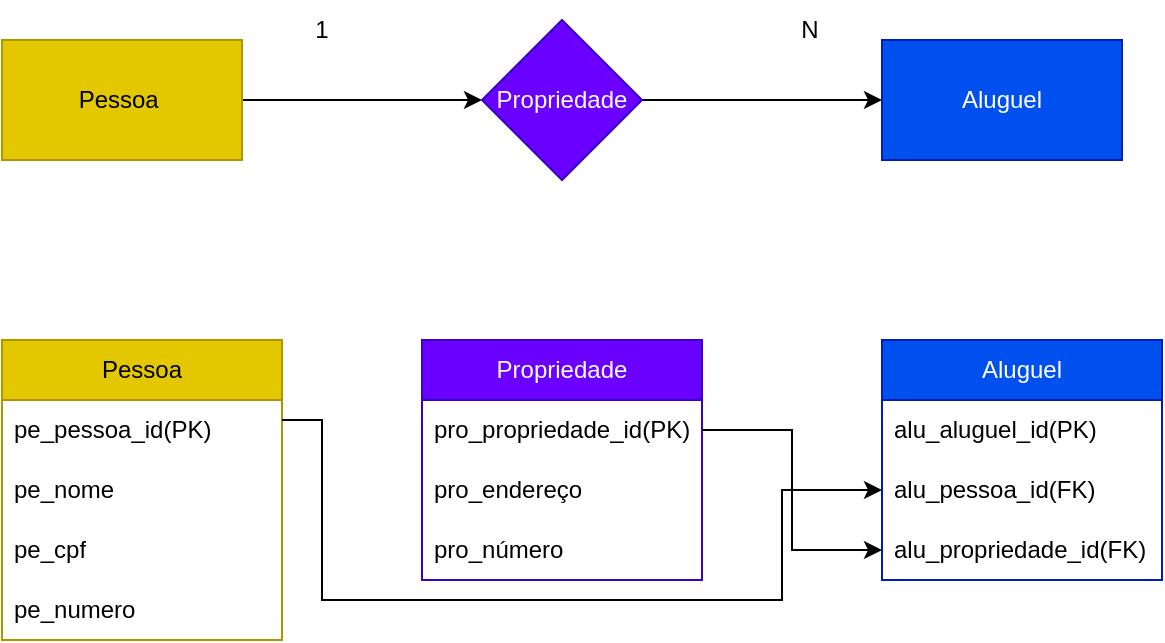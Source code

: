 <mxfile version="21.3.5" type="device">
  <diagram name="Página-1" id="6r5kCsM99uUeNAKcp-Lj">
    <mxGraphModel dx="652" dy="419" grid="1" gridSize="10" guides="1" tooltips="1" connect="1" arrows="1" fold="1" page="1" pageScale="1" pageWidth="827" pageHeight="1169" math="0" shadow="0">
      <root>
        <mxCell id="0" />
        <mxCell id="1" parent="0" />
        <mxCell id="N3ddiHiPjsOhnbHNJZr5-4" style="edgeStyle=orthogonalEdgeStyle;rounded=0;orthogonalLoop=1;jettySize=auto;html=1;exitX=1;exitY=0.5;exitDx=0;exitDy=0;entryX=0;entryY=0.5;entryDx=0;entryDy=0;" parent="1" source="N3ddiHiPjsOhnbHNJZr5-1" edge="1" target="N3ddiHiPjsOhnbHNJZr5-2">
          <mxGeometry relative="1" as="geometry">
            <mxPoint x="270" y="350" as="targetPoint" />
          </mxGeometry>
        </mxCell>
        <mxCell id="N3ddiHiPjsOhnbHNJZr5-1" value="Pessoa&amp;nbsp;" style="rounded=0;whiteSpace=wrap;html=1;fillColor=#e3c800;fontColor=#000000;strokeColor=#B09500;" parent="1" vertex="1">
          <mxGeometry x="40" y="320" width="120" height="60" as="geometry" />
        </mxCell>
        <mxCell id="N3ddiHiPjsOhnbHNJZr5-6" style="edgeStyle=orthogonalEdgeStyle;rounded=0;orthogonalLoop=1;jettySize=auto;html=1;exitX=1;exitY=0.5;exitDx=0;exitDy=0;entryX=0;entryY=0.5;entryDx=0;entryDy=0;" parent="1" source="N3ddiHiPjsOhnbHNJZr5-2" target="N3ddiHiPjsOhnbHNJZr5-3" edge="1">
          <mxGeometry relative="1" as="geometry" />
        </mxCell>
        <mxCell id="N3ddiHiPjsOhnbHNJZr5-2" value="Propriedade" style="rhombus;whiteSpace=wrap;html=1;fillColor=#6a00ff;fontColor=#ffffff;strokeColor=#3700CC;" parent="1" vertex="1">
          <mxGeometry x="280" y="310" width="80" height="80" as="geometry" />
        </mxCell>
        <mxCell id="N3ddiHiPjsOhnbHNJZr5-3" value="Aluguel" style="rounded=0;whiteSpace=wrap;html=1;fillColor=#0050ef;fontColor=#ffffff;strokeColor=#001DBC;" parent="1" vertex="1">
          <mxGeometry x="480" y="320" width="120" height="60" as="geometry" />
        </mxCell>
        <mxCell id="N3ddiHiPjsOhnbHNJZr5-7" value="Pessoa" style="swimlane;fontStyle=0;childLayout=stackLayout;horizontal=1;startSize=30;horizontalStack=0;resizeParent=1;resizeParentMax=0;resizeLast=0;collapsible=1;marginBottom=0;whiteSpace=wrap;html=1;fillColor=#e3c800;fontColor=#000000;strokeColor=#B09500;" parent="1" vertex="1">
          <mxGeometry x="40" y="470" width="140" height="150" as="geometry" />
        </mxCell>
        <mxCell id="N3ddiHiPjsOhnbHNJZr5-8" value="pe_pessoa_id(PK)" style="text;strokeColor=none;fillColor=none;align=left;verticalAlign=middle;spacingLeft=4;spacingRight=4;overflow=hidden;points=[[0,0.5],[1,0.5]];portConstraint=eastwest;rotatable=0;whiteSpace=wrap;html=1;" parent="N3ddiHiPjsOhnbHNJZr5-7" vertex="1">
          <mxGeometry y="30" width="140" height="30" as="geometry" />
        </mxCell>
        <mxCell id="N3ddiHiPjsOhnbHNJZr5-9" value="pe_nome" style="text;strokeColor=none;fillColor=none;align=left;verticalAlign=middle;spacingLeft=4;spacingRight=4;overflow=hidden;points=[[0,0.5],[1,0.5]];portConstraint=eastwest;rotatable=0;whiteSpace=wrap;html=1;" parent="N3ddiHiPjsOhnbHNJZr5-7" vertex="1">
          <mxGeometry y="60" width="140" height="30" as="geometry" />
        </mxCell>
        <mxCell id="WyKSJiGMf_-_ogOIOmIu-3" value="pe_cpf" style="text;strokeColor=none;fillColor=none;align=left;verticalAlign=middle;spacingLeft=4;spacingRight=4;overflow=hidden;points=[[0,0.5],[1,0.5]];portConstraint=eastwest;rotatable=0;whiteSpace=wrap;html=1;" vertex="1" parent="N3ddiHiPjsOhnbHNJZr5-7">
          <mxGeometry y="90" width="140" height="30" as="geometry" />
        </mxCell>
        <mxCell id="WyKSJiGMf_-_ogOIOmIu-5" value="pe_numero" style="text;strokeColor=none;fillColor=none;align=left;verticalAlign=middle;spacingLeft=4;spacingRight=4;overflow=hidden;points=[[0,0.5],[1,0.5]];portConstraint=eastwest;rotatable=0;whiteSpace=wrap;html=1;" vertex="1" parent="N3ddiHiPjsOhnbHNJZr5-7">
          <mxGeometry y="120" width="140" height="30" as="geometry" />
        </mxCell>
        <mxCell id="N3ddiHiPjsOhnbHNJZr5-11" value="Propriedade" style="swimlane;fontStyle=0;childLayout=stackLayout;horizontal=1;startSize=30;horizontalStack=0;resizeParent=1;resizeParentMax=0;resizeLast=0;collapsible=1;marginBottom=0;whiteSpace=wrap;html=1;fillColor=#6a00ff;fontColor=#ffffff;strokeColor=#3700CC;" parent="1" vertex="1">
          <mxGeometry x="250" y="470" width="140" height="120" as="geometry" />
        </mxCell>
        <mxCell id="N3ddiHiPjsOhnbHNJZr5-12" value="pro_propriedade_id(PK)" style="text;strokeColor=none;fillColor=none;align=left;verticalAlign=middle;spacingLeft=4;spacingRight=4;overflow=hidden;points=[[0,0.5],[1,0.5]];portConstraint=eastwest;rotatable=0;whiteSpace=wrap;html=1;" parent="N3ddiHiPjsOhnbHNJZr5-11" vertex="1">
          <mxGeometry y="30" width="140" height="30" as="geometry" />
        </mxCell>
        <mxCell id="N3ddiHiPjsOhnbHNJZr5-13" value="pro_endereço" style="text;strokeColor=none;fillColor=none;align=left;verticalAlign=middle;spacingLeft=4;spacingRight=4;overflow=hidden;points=[[0,0.5],[1,0.5]];portConstraint=eastwest;rotatable=0;whiteSpace=wrap;html=1;" parent="N3ddiHiPjsOhnbHNJZr5-11" vertex="1">
          <mxGeometry y="60" width="140" height="30" as="geometry" />
        </mxCell>
        <mxCell id="WyKSJiGMf_-_ogOIOmIu-6" value="pro_número" style="text;strokeColor=none;fillColor=none;align=left;verticalAlign=middle;spacingLeft=4;spacingRight=4;overflow=hidden;points=[[0,0.5],[1,0.5]];portConstraint=eastwest;rotatable=0;whiteSpace=wrap;html=1;" vertex="1" parent="N3ddiHiPjsOhnbHNJZr5-11">
          <mxGeometry y="90" width="140" height="30" as="geometry" />
        </mxCell>
        <mxCell id="N3ddiHiPjsOhnbHNJZr5-15" value="Aluguel" style="swimlane;fontStyle=0;childLayout=stackLayout;horizontal=1;startSize=30;horizontalStack=0;resizeParent=1;resizeParentMax=0;resizeLast=0;collapsible=1;marginBottom=0;whiteSpace=wrap;html=1;fillColor=#0050ef;fontColor=#ffffff;strokeColor=#001DBC;" parent="1" vertex="1">
          <mxGeometry x="480" y="470" width="140" height="120" as="geometry" />
        </mxCell>
        <mxCell id="N3ddiHiPjsOhnbHNJZr5-16" value="alu_aluguel_id(PK)" style="text;strokeColor=none;fillColor=none;align=left;verticalAlign=middle;spacingLeft=4;spacingRight=4;overflow=hidden;points=[[0,0.5],[1,0.5]];portConstraint=eastwest;rotatable=0;whiteSpace=wrap;html=1;" parent="N3ddiHiPjsOhnbHNJZr5-15" vertex="1">
          <mxGeometry y="30" width="140" height="30" as="geometry" />
        </mxCell>
        <mxCell id="N3ddiHiPjsOhnbHNJZr5-17" value="alu_pessoa_id(FK)" style="text;strokeColor=none;fillColor=none;align=left;verticalAlign=middle;spacingLeft=4;spacingRight=4;overflow=hidden;points=[[0,0.5],[1,0.5]];portConstraint=eastwest;rotatable=0;whiteSpace=wrap;html=1;" parent="N3ddiHiPjsOhnbHNJZr5-15" vertex="1">
          <mxGeometry y="60" width="140" height="30" as="geometry" />
        </mxCell>
        <mxCell id="N3ddiHiPjsOhnbHNJZr5-18" value="alu_propriedade_id(FK)" style="text;strokeColor=none;fillColor=none;align=left;verticalAlign=middle;spacingLeft=4;spacingRight=4;overflow=hidden;points=[[0,0.5],[1,0.5]];portConstraint=eastwest;rotatable=0;whiteSpace=wrap;html=1;" parent="N3ddiHiPjsOhnbHNJZr5-15" vertex="1">
          <mxGeometry y="90" width="140" height="30" as="geometry" />
        </mxCell>
        <mxCell id="N3ddiHiPjsOhnbHNJZr5-34" style="edgeStyle=orthogonalEdgeStyle;rounded=0;orthogonalLoop=1;jettySize=auto;html=1;" parent="1" target="N3ddiHiPjsOhnbHNJZr5-17" edge="1">
          <mxGeometry relative="1" as="geometry">
            <mxPoint x="180" y="510" as="sourcePoint" />
            <Array as="points">
              <mxPoint x="200" y="510" />
              <mxPoint x="200" y="600" />
              <mxPoint x="430" y="600" />
              <mxPoint x="430" y="545" />
            </Array>
          </mxGeometry>
        </mxCell>
        <mxCell id="N3ddiHiPjsOhnbHNJZr5-36" style="edgeStyle=orthogonalEdgeStyle;rounded=0;orthogonalLoop=1;jettySize=auto;html=1;exitX=1;exitY=0.5;exitDx=0;exitDy=0;entryX=0;entryY=0.5;entryDx=0;entryDy=0;" parent="1" source="N3ddiHiPjsOhnbHNJZr5-12" target="N3ddiHiPjsOhnbHNJZr5-18" edge="1">
          <mxGeometry relative="1" as="geometry" />
        </mxCell>
        <mxCell id="WyKSJiGMf_-_ogOIOmIu-1" value="1" style="text;html=1;strokeColor=none;fillColor=none;align=center;verticalAlign=middle;whiteSpace=wrap;rounded=0;" vertex="1" parent="1">
          <mxGeometry x="170" y="300" width="60" height="30" as="geometry" />
        </mxCell>
        <mxCell id="WyKSJiGMf_-_ogOIOmIu-2" value="N" style="text;html=1;strokeColor=none;fillColor=none;align=center;verticalAlign=middle;whiteSpace=wrap;rounded=0;" vertex="1" parent="1">
          <mxGeometry x="414" y="300" width="60" height="30" as="geometry" />
        </mxCell>
      </root>
    </mxGraphModel>
  </diagram>
</mxfile>
